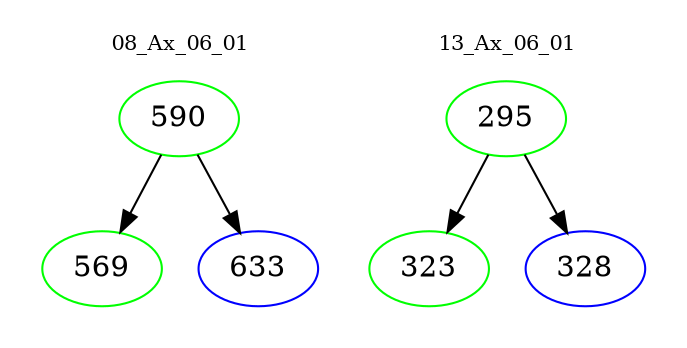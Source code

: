 digraph{
subgraph cluster_0 {
color = white
label = "08_Ax_06_01";
fontsize=10;
T0_590 [label="590", color="green"]
T0_590 -> T0_569 [color="black"]
T0_569 [label="569", color="green"]
T0_590 -> T0_633 [color="black"]
T0_633 [label="633", color="blue"]
}
subgraph cluster_1 {
color = white
label = "13_Ax_06_01";
fontsize=10;
T1_295 [label="295", color="green"]
T1_295 -> T1_323 [color="black"]
T1_323 [label="323", color="green"]
T1_295 -> T1_328 [color="black"]
T1_328 [label="328", color="blue"]
}
}
